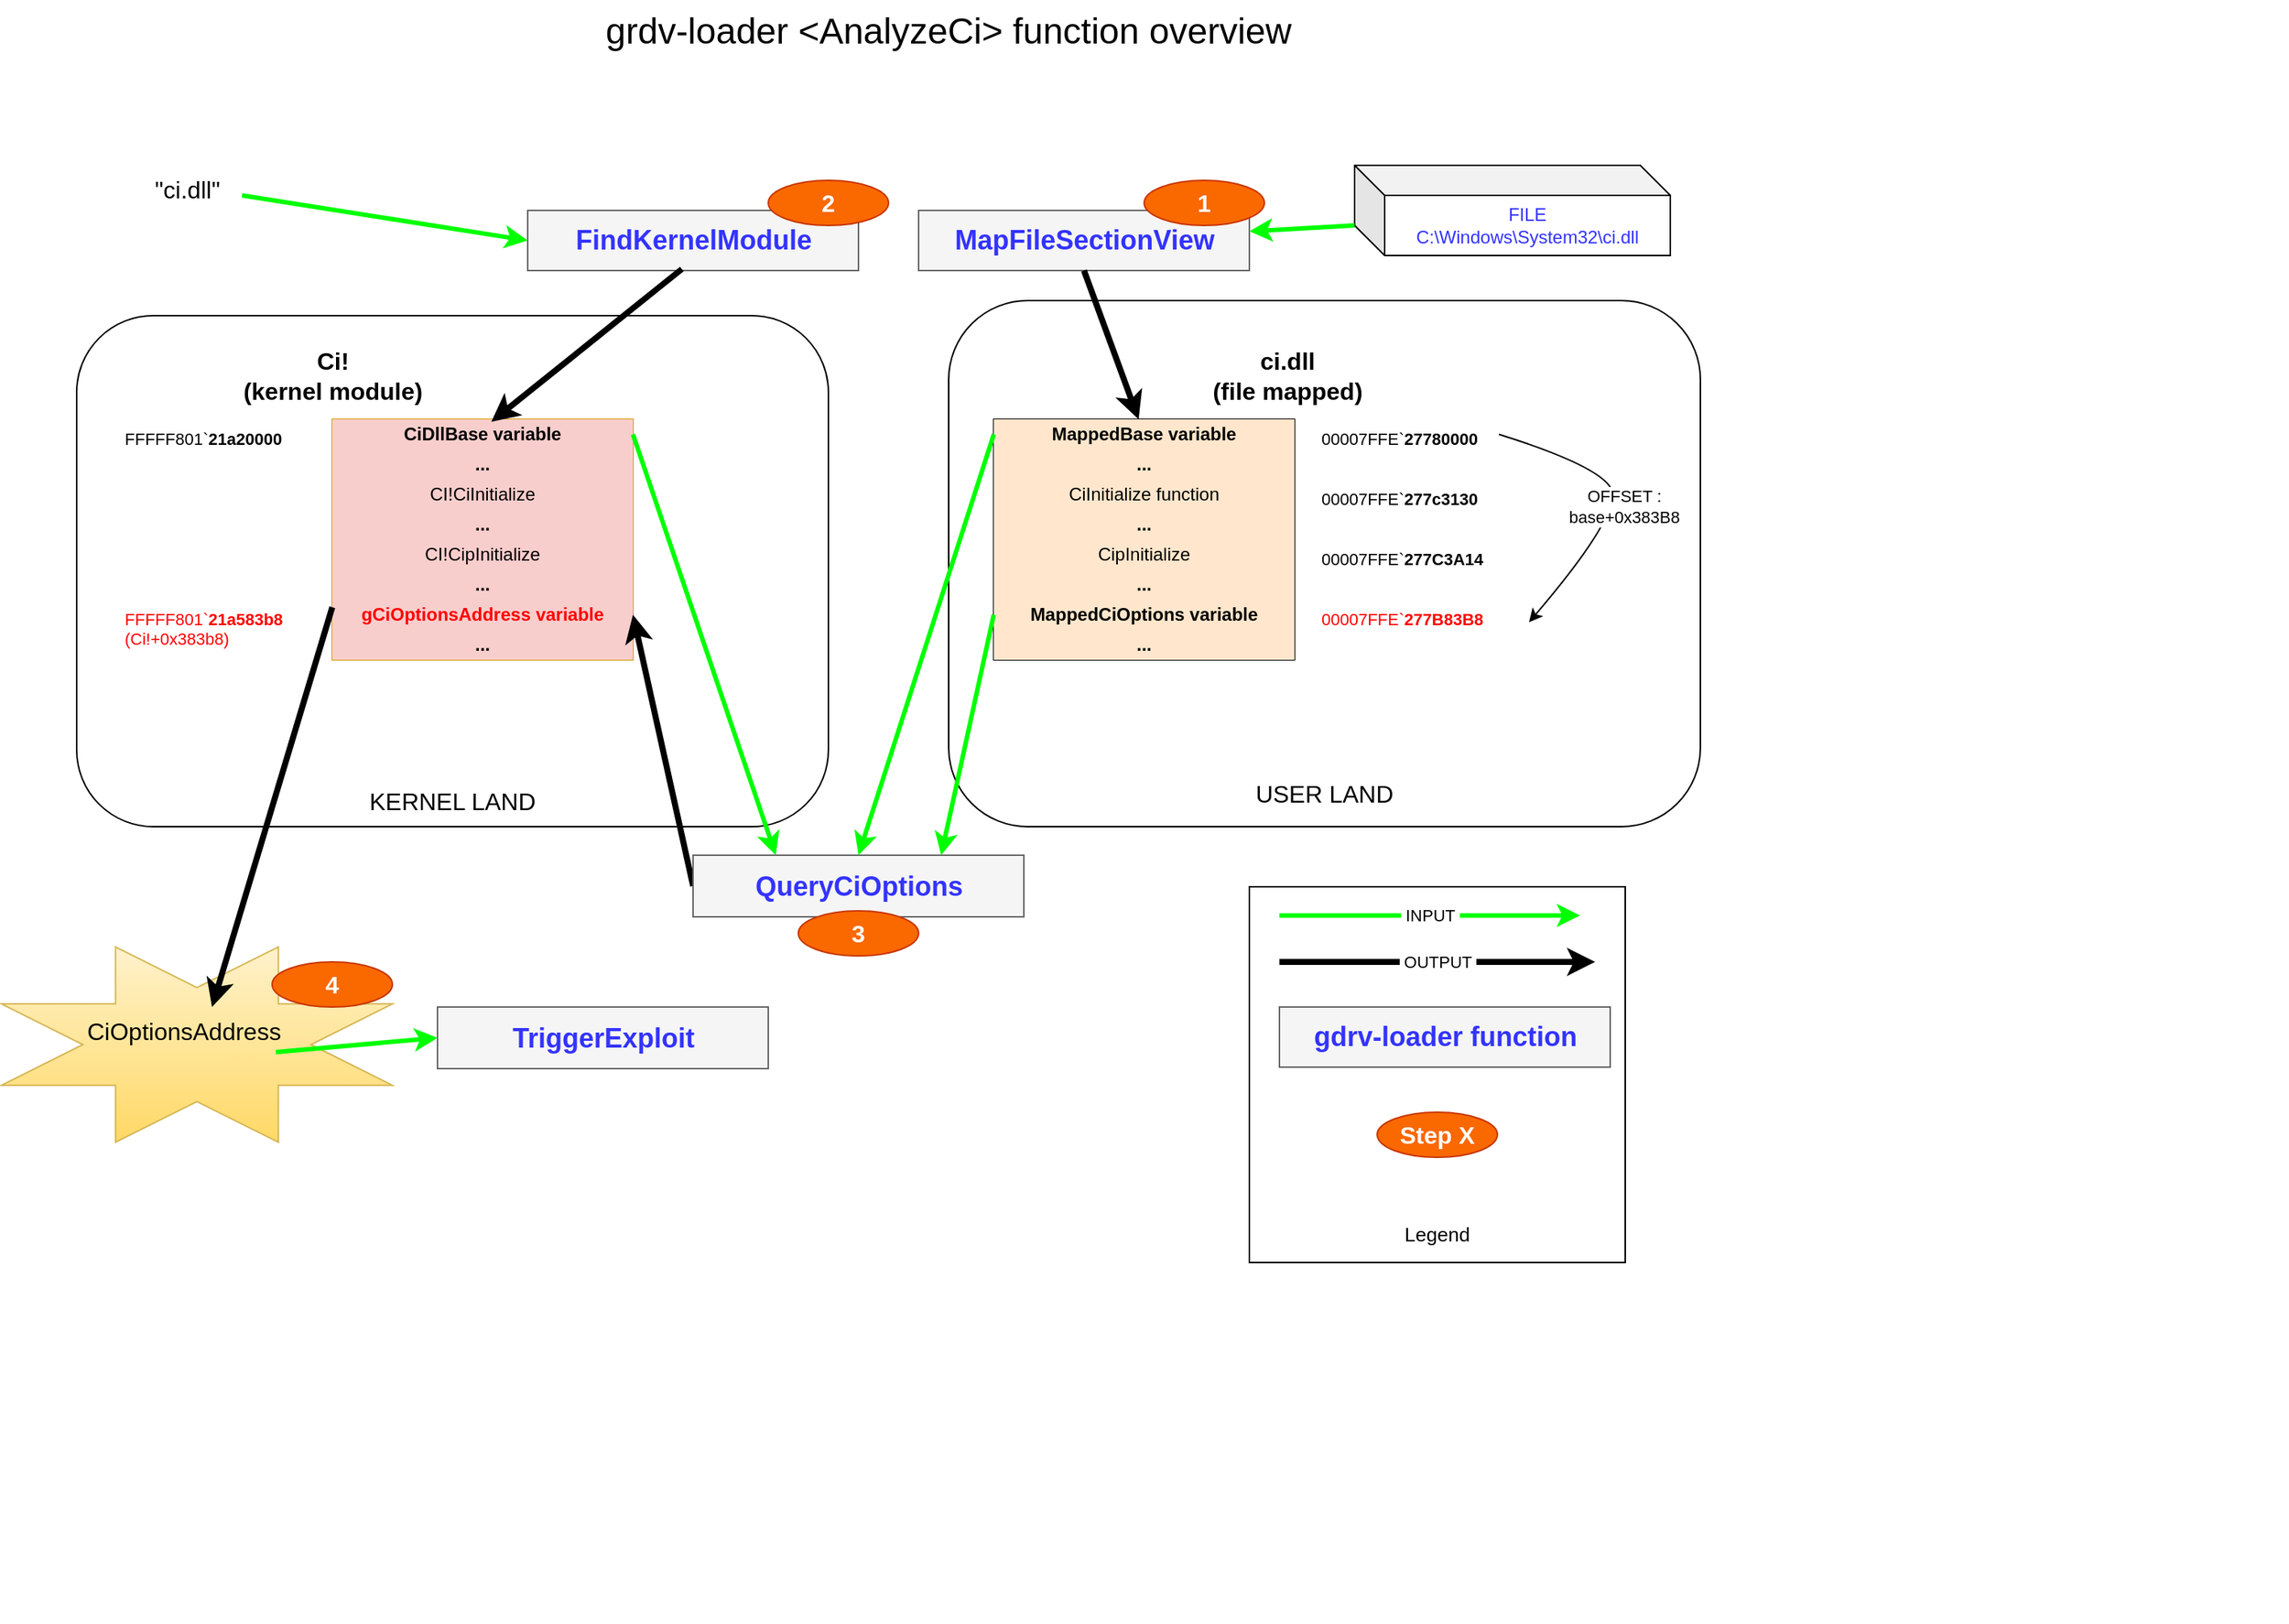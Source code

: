 <mxfile version="14.7.2" type="device"><diagram name="Page-1" id="efa7a0a1-bf9b-a30e-e6df-94a7791c09e9"><mxGraphModel dx="1422" dy="735" grid="1" gridSize="10" guides="1" tooltips="1" connect="1" arrows="1" fold="1" page="1" pageScale="1" pageWidth="826" pageHeight="1169" background="#ffffff" math="0" shadow="0"><root><mxCell id="0"/><mxCell id="1" parent="0"/><mxCell id="y2T2Bf-Y4pnu6q6EQVPk-143" value="" style="verticalLabelPosition=bottom;verticalAlign=top;html=1;shape=mxgraph.basic.8_point_star;fontSize=16;align=center;fillColor=#fff2cc;strokeColor=#d6b656;gradientColor=#ffd966;" parent="1" vertex="1"><mxGeometry x="30" y="720" width="260" height="130" as="geometry"/></mxCell><mxCell id="y2T2Bf-Y4pnu6q6EQVPk-141" value="&lt;div&gt;&lt;br&gt;&lt;/div&gt;&lt;div&gt;&lt;br&gt;&lt;/div&gt;&lt;div&gt;&lt;br&gt;&lt;/div&gt;&lt;div&gt;&lt;br&gt;&lt;/div&gt;&lt;div&gt;&lt;br&gt;&lt;/div&gt;&lt;div&gt;&lt;br&gt;&lt;/div&gt;&lt;div&gt;&lt;br&gt;&lt;/div&gt;&lt;div&gt;&lt;br&gt;&lt;/div&gt;&lt;div&gt;&lt;br&gt;&lt;/div&gt;&lt;div&gt;&lt;br&gt;&lt;/div&gt;&lt;div&gt;&lt;br&gt;&lt;/div&gt;&lt;div&gt;&lt;font style=&quot;font-size: 13px&quot;&gt;Legend&lt;/font&gt;&lt;/div&gt;" style="whiteSpace=wrap;html=1;aspect=fixed;fontSize=16;fontColor=#000000;align=center;" parent="1" vertex="1"><mxGeometry x="860" y="680" width="250" height="250" as="geometry"/></mxCell><mxCell id="y2T2Bf-Y4pnu6q6EQVPk-121" value="&lt;div&gt;&lt;br&gt;&lt;/div&gt;&lt;div&gt;&lt;br&gt;&lt;/div&gt;&lt;div&gt;&lt;br&gt;&lt;/div&gt;&lt;div&gt;&lt;br&gt;&lt;/div&gt;&lt;div&gt;&lt;br&gt;&lt;/div&gt;&lt;div&gt;&lt;br&gt;&lt;/div&gt;&lt;div&gt;&lt;br&gt;&lt;/div&gt;&lt;div&gt;&lt;br&gt;&lt;/div&gt;&lt;div&gt;&lt;br&gt;&lt;/div&gt;&lt;div&gt;&lt;br&gt;&lt;/div&gt;&lt;div&gt;&lt;br&gt;&lt;/div&gt;&lt;div&gt;&lt;br&gt;&lt;/div&gt;&lt;div&gt;&lt;br&gt;&lt;/div&gt;&lt;div&gt;&lt;br&gt;&lt;/div&gt;&lt;div&gt;&lt;br&gt;&lt;/div&gt;&lt;div&gt;&lt;br&gt;&lt;/div&gt;&lt;div&gt;USER LAND&lt;/div&gt;" style="rounded=1;whiteSpace=wrap;html=1;fontSize=16;fontColor=#000000;" parent="1" vertex="1"><mxGeometry x="660" y="290" width="500" height="350" as="geometry"/></mxCell><mxCell id="y2T2Bf-Y4pnu6q6EQVPk-120" value="&lt;div&gt;&lt;br&gt;&lt;/div&gt;&lt;div&gt;&lt;br&gt;&lt;/div&gt;&lt;div&gt;&lt;br&gt;&lt;/div&gt;&lt;div&gt;&lt;br&gt;&lt;/div&gt;&lt;div&gt;&lt;br&gt;&lt;/div&gt;&lt;div&gt;&lt;br&gt;&lt;/div&gt;&lt;div&gt;&lt;br&gt;&lt;/div&gt;&lt;div&gt;&lt;br&gt;&lt;/div&gt;&lt;div&gt;&lt;br&gt;&lt;/div&gt;&lt;div&gt;&lt;br&gt;&lt;/div&gt;&lt;div&gt;&lt;br&gt;&lt;/div&gt;&lt;div&gt;&lt;br&gt;&lt;/div&gt;&lt;div&gt;&lt;br&gt;&lt;/div&gt;&lt;div&gt;&lt;br&gt;&lt;/div&gt;&lt;div&gt;&lt;br&gt;&lt;/div&gt;&lt;div&gt;&lt;br&gt;&lt;/div&gt;&lt;div&gt;KERNEL LAND&lt;/div&gt;" style="rounded=1;whiteSpace=wrap;html=1;fontSize=16;fontColor=#000000;" parent="1" vertex="1"><mxGeometry x="80" y="300" width="500" height="340" as="geometry"/></mxCell><mxCell id="Vg2gNI6nrR_MW8v846cs-134" value="" style="shape=table;html=1;whiteSpace=wrap;startSize=0;container=1;collapsible=0;childLayout=tableLayout;fontStyle=1;fillColor=#ffe6cc;strokeColor=#d79b00;" parent="1" vertex="1"><mxGeometry x="250" y="369" width="200" height="160" as="geometry"/></mxCell><mxCell id="Vg2gNI6nrR_MW8v846cs-135" value="" style="shape=partialRectangle;html=1;whiteSpace=wrap;collapsible=0;dropTarget=0;pointerEvents=0;fillColor=none;top=0;left=0;bottom=0;right=0;points=[[0,0.5],[1,0.5]];portConstraint=eastwest;fontStyle=1" parent="Vg2gNI6nrR_MW8v846cs-134" vertex="1"><mxGeometry width="200" height="20" as="geometry"/></mxCell><mxCell id="Vg2gNI6nrR_MW8v846cs-136" value="CiDllBase variable" style="shape=partialRectangle;html=1;whiteSpace=wrap;connectable=0;fillColor=#f8cecc;top=0;left=0;bottom=0;right=0;overflow=hidden;strokeColor=#b85450;fontStyle=1" parent="Vg2gNI6nrR_MW8v846cs-135" vertex="1"><mxGeometry width="200" height="20" as="geometry"/></mxCell><mxCell id="y2T2Bf-Y4pnu6q6EQVPk-50" style="shape=partialRectangle;html=1;whiteSpace=wrap;collapsible=0;dropTarget=0;pointerEvents=0;fillColor=none;top=0;left=0;bottom=0;right=0;points=[[0,0.5],[1,0.5]];portConstraint=eastwest;fontStyle=1" parent="Vg2gNI6nrR_MW8v846cs-134" vertex="1"><mxGeometry y="20" width="200" height="20" as="geometry"/></mxCell><mxCell id="y2T2Bf-Y4pnu6q6EQVPk-51" value="..." style="shape=partialRectangle;html=1;whiteSpace=wrap;connectable=0;fillColor=#f8cecc;top=0;left=0;bottom=0;right=0;overflow=hidden;strokeColor=#b85450;fontStyle=1" parent="y2T2Bf-Y4pnu6q6EQVPk-50" vertex="1"><mxGeometry width="200" height="20" as="geometry"/></mxCell><mxCell id="y2T2Bf-Y4pnu6q6EQVPk-48" style="shape=partialRectangle;html=1;whiteSpace=wrap;collapsible=0;dropTarget=0;pointerEvents=0;fillColor=none;top=0;left=0;bottom=0;right=0;points=[[0,0.5],[1,0.5]];portConstraint=eastwest;fontStyle=1" parent="Vg2gNI6nrR_MW8v846cs-134" vertex="1"><mxGeometry y="40" width="200" height="20" as="geometry"/></mxCell><mxCell id="y2T2Bf-Y4pnu6q6EQVPk-49" value="CI!CiInitialize" style="shape=partialRectangle;html=1;whiteSpace=wrap;connectable=0;fillColor=#f8cecc;top=0;left=0;bottom=0;right=0;overflow=hidden;strokeColor=#b85450;fontStyle=0" parent="y2T2Bf-Y4pnu6q6EQVPk-48" vertex="1"><mxGeometry width="200" height="20" as="geometry"/></mxCell><mxCell id="y2T2Bf-Y4pnu6q6EQVPk-46" style="shape=partialRectangle;html=1;whiteSpace=wrap;collapsible=0;dropTarget=0;pointerEvents=0;fillColor=none;top=0;left=0;bottom=0;right=0;points=[[0,0.5],[1,0.5]];portConstraint=eastwest;fontStyle=1" parent="Vg2gNI6nrR_MW8v846cs-134" vertex="1"><mxGeometry y="60" width="200" height="20" as="geometry"/></mxCell><mxCell id="y2T2Bf-Y4pnu6q6EQVPk-47" value="..." style="shape=partialRectangle;html=1;whiteSpace=wrap;connectable=0;fillColor=#f8cecc;top=0;left=0;bottom=0;right=0;overflow=hidden;strokeColor=#b85450;fontStyle=1" parent="y2T2Bf-Y4pnu6q6EQVPk-46" vertex="1"><mxGeometry width="200" height="20" as="geometry"/></mxCell><mxCell id="y2T2Bf-Y4pnu6q6EQVPk-44" style="shape=partialRectangle;html=1;whiteSpace=wrap;collapsible=0;dropTarget=0;pointerEvents=0;fillColor=none;top=0;left=0;bottom=0;right=0;points=[[0,0.5],[1,0.5]];portConstraint=eastwest;fontStyle=1" parent="Vg2gNI6nrR_MW8v846cs-134" vertex="1"><mxGeometry y="80" width="200" height="20" as="geometry"/></mxCell><mxCell id="y2T2Bf-Y4pnu6q6EQVPk-45" value="&lt;div&gt;CI!CipInitialize&lt;/div&gt;" style="shape=partialRectangle;html=1;whiteSpace=wrap;connectable=0;fillColor=#f8cecc;top=0;left=0;bottom=0;right=0;overflow=hidden;strokeColor=#b85450;fontStyle=0" parent="y2T2Bf-Y4pnu6q6EQVPk-44" vertex="1"><mxGeometry width="200" height="20" as="geometry"/></mxCell><mxCell id="y2T2Bf-Y4pnu6q6EQVPk-42" style="shape=partialRectangle;html=1;whiteSpace=wrap;collapsible=0;dropTarget=0;pointerEvents=0;fillColor=none;top=0;left=0;bottom=0;right=0;points=[[0,0.5],[1,0.5]];portConstraint=eastwest;fontStyle=1" parent="Vg2gNI6nrR_MW8v846cs-134" vertex="1"><mxGeometry y="100" width="200" height="20" as="geometry"/></mxCell><mxCell id="y2T2Bf-Y4pnu6q6EQVPk-43" value="..." style="shape=partialRectangle;html=1;whiteSpace=wrap;connectable=0;fillColor=#f8cecc;top=0;left=0;bottom=0;right=0;overflow=hidden;strokeColor=#b85450;fontStyle=1" parent="y2T2Bf-Y4pnu6q6EQVPk-42" vertex="1"><mxGeometry width="200" height="20" as="geometry"/></mxCell><mxCell id="y2T2Bf-Y4pnu6q6EQVPk-40" style="shape=partialRectangle;html=1;whiteSpace=wrap;collapsible=0;dropTarget=0;pointerEvents=0;fillColor=none;top=0;left=0;bottom=0;right=0;points=[[0,0.5],[1,0.5]];portConstraint=eastwest;fontStyle=1" parent="Vg2gNI6nrR_MW8v846cs-134" vertex="1"><mxGeometry y="120" width="200" height="20" as="geometry"/></mxCell><mxCell id="y2T2Bf-Y4pnu6q6EQVPk-41" value="gCiOptionsAddress variable" style="shape=partialRectangle;html=1;whiteSpace=wrap;connectable=0;fillColor=#f8cecc;top=0;left=0;bottom=0;right=0;overflow=hidden;strokeColor=#b85450;fontStyle=1;fontColor=#FF0000;" parent="y2T2Bf-Y4pnu6q6EQVPk-40" vertex="1"><mxGeometry width="200" height="20" as="geometry"/></mxCell><mxCell id="y2T2Bf-Y4pnu6q6EQVPk-38" style="shape=partialRectangle;html=1;whiteSpace=wrap;collapsible=0;dropTarget=0;pointerEvents=0;fillColor=none;top=0;left=0;bottom=0;right=0;points=[[0,0.5],[1,0.5]];portConstraint=eastwest;fontStyle=1" parent="Vg2gNI6nrR_MW8v846cs-134" vertex="1"><mxGeometry y="140" width="200" height="20" as="geometry"/></mxCell><mxCell id="y2T2Bf-Y4pnu6q6EQVPk-39" value="..." style="shape=partialRectangle;html=1;whiteSpace=wrap;connectable=0;fillColor=#f8cecc;top=0;left=0;bottom=0;right=0;overflow=hidden;strokeColor=#b85450;fontStyle=1" parent="y2T2Bf-Y4pnu6q6EQVPk-38" vertex="1"><mxGeometry width="200" height="20" as="geometry"/></mxCell><mxCell id="Vg2gNI6nrR_MW8v846cs-155" value="&lt;div style=&quot;font-size: 16px;&quot;&gt;Ci!&lt;/div&gt;&lt;div style=&quot;font-size: 16px;&quot;&gt;(kernel module)&lt;/div&gt;" style="text;strokeColor=none;fillColor=none;html=1;fontSize=16;fontStyle=1;verticalAlign=middle;align=center;" parent="1" vertex="1"><mxGeometry x="165" y="320" width="170" height="40" as="geometry"/></mxCell><mxCell id="Vg2gNI6nrR_MW8v846cs-249" style="shape=partialRectangle;html=1;whiteSpace=wrap;collapsible=0;dropTarget=0;pointerEvents=0;fillColor=none;top=0;left=0;bottom=0;right=0;points=[[0,0.5],[1,0.5]];portConstraint=eastwest;fontStyle=1" parent="1" vertex="1"><mxGeometry x="1350" y="1089" width="200" height="80" as="geometry"/></mxCell><mxCell id="y2T2Bf-Y4pnu6q6EQVPk-5" value="&lt;div style=&quot;font-size: 16px;&quot;&gt;ci.dll &lt;br style=&quot;font-size: 16px;&quot;&gt;&lt;/div&gt;&lt;div style=&quot;font-size: 16px;&quot;&gt;(file mapped)&lt;/div&gt;" style="text;strokeColor=none;fillColor=none;html=1;fontSize=16;fontStyle=1;verticalAlign=middle;align=center;" parent="1" vertex="1"><mxGeometry x="800" y="320" width="170" height="40" as="geometry"/></mxCell><mxCell id="y2T2Bf-Y4pnu6q6EQVPk-17" value="" style="endArrow=classic;html=1;entryX=1;entryY=0.5;entryDx=0;entryDy=0;exitX=0;exitY=0.5;exitDx=0;exitDy=0;strokeWidth=4;" parent="1" source="y2T2Bf-Y4pnu6q6EQVPk-19" target="y2T2Bf-Y4pnu6q6EQVPk-40" edge="1"><mxGeometry relative="1" as="geometry"><mxPoint x="310" y="364" as="sourcePoint"/><mxPoint x="705" y="379" as="targetPoint"/></mxGeometry></mxCell><mxCell id="y2T2Bf-Y4pnu6q6EQVPk-19" value="&lt;div style=&quot;font-size: 18px&quot;&gt;QueryCiOptions&lt;/div&gt;" style="text;strokeColor=#666666;fillColor=#f5f5f5;html=1;fontSize=18;fontStyle=1;verticalAlign=middle;align=center;fontColor=#3333FF;" parent="1" vertex="1"><mxGeometry x="490" y="659" width="220" height="41" as="geometry"/></mxCell><mxCell id="y2T2Bf-Y4pnu6q6EQVPk-52" value="" style="shape=table;html=1;whiteSpace=wrap;startSize=0;container=1;collapsible=0;childLayout=tableLayout;fontStyle=1" parent="1" vertex="1"><mxGeometry x="690" y="369" width="200" height="160" as="geometry"/></mxCell><mxCell id="y2T2Bf-Y4pnu6q6EQVPk-53" value="" style="shape=partialRectangle;html=1;whiteSpace=wrap;collapsible=0;dropTarget=0;pointerEvents=0;fillColor=none;top=0;left=0;bottom=0;right=0;points=[[0,0.5],[1,0.5]];portConstraint=eastwest;fontStyle=1" parent="y2T2Bf-Y4pnu6q6EQVPk-52" vertex="1"><mxGeometry width="200" height="20" as="geometry"/></mxCell><mxCell id="y2T2Bf-Y4pnu6q6EQVPk-54" value="MappedBase variable" style="shape=partialRectangle;html=1;whiteSpace=wrap;connectable=0;fillColor=#ffe6cc;top=0;left=0;bottom=0;right=0;overflow=hidden;strokeColor=#d79b00;fontStyle=1" parent="y2T2Bf-Y4pnu6q6EQVPk-53" vertex="1"><mxGeometry width="200" height="20" as="geometry"/></mxCell><mxCell id="y2T2Bf-Y4pnu6q6EQVPk-55" style="shape=partialRectangle;html=1;whiteSpace=wrap;collapsible=0;dropTarget=0;pointerEvents=0;fillColor=none;top=0;left=0;bottom=0;right=0;points=[[0,0.5],[1,0.5]];portConstraint=eastwest;fontStyle=1" parent="y2T2Bf-Y4pnu6q6EQVPk-52" vertex="1"><mxGeometry y="20" width="200" height="20" as="geometry"/></mxCell><mxCell id="y2T2Bf-Y4pnu6q6EQVPk-56" value="..." style="shape=partialRectangle;html=1;whiteSpace=wrap;connectable=0;fillColor=#ffe6cc;top=0;left=0;bottom=0;right=0;overflow=hidden;strokeColor=#d79b00;fontStyle=1" parent="y2T2Bf-Y4pnu6q6EQVPk-55" vertex="1"><mxGeometry width="200" height="20" as="geometry"/></mxCell><mxCell id="y2T2Bf-Y4pnu6q6EQVPk-57" style="shape=partialRectangle;html=1;whiteSpace=wrap;collapsible=0;dropTarget=0;pointerEvents=0;fillColor=none;top=0;left=0;bottom=0;right=0;points=[[0,0.5],[1,0.5]];portConstraint=eastwest;fontStyle=1" parent="y2T2Bf-Y4pnu6q6EQVPk-52" vertex="1"><mxGeometry y="40" width="200" height="20" as="geometry"/></mxCell><mxCell id="y2T2Bf-Y4pnu6q6EQVPk-58" value="CiInitialize function" style="shape=partialRectangle;html=1;whiteSpace=wrap;connectable=0;fillColor=#ffe6cc;top=0;left=0;bottom=0;right=0;overflow=hidden;strokeColor=#d79b00;fontStyle=0" parent="y2T2Bf-Y4pnu6q6EQVPk-57" vertex="1"><mxGeometry width="200" height="20" as="geometry"/></mxCell><mxCell id="y2T2Bf-Y4pnu6q6EQVPk-59" style="shape=partialRectangle;html=1;whiteSpace=wrap;collapsible=0;dropTarget=0;pointerEvents=0;fillColor=none;top=0;left=0;bottom=0;right=0;points=[[0,0.5],[1,0.5]];portConstraint=eastwest;fontStyle=1" parent="y2T2Bf-Y4pnu6q6EQVPk-52" vertex="1"><mxGeometry y="60" width="200" height="20" as="geometry"/></mxCell><mxCell id="y2T2Bf-Y4pnu6q6EQVPk-60" value="&lt;div&gt;...&lt;br&gt;&lt;/div&gt;" style="shape=partialRectangle;html=1;whiteSpace=wrap;connectable=0;fillColor=#ffe6cc;top=0;left=0;bottom=0;right=0;overflow=hidden;strokeColor=#d79b00;fontStyle=1" parent="y2T2Bf-Y4pnu6q6EQVPk-59" vertex="1"><mxGeometry width="200" height="20" as="geometry"/></mxCell><mxCell id="y2T2Bf-Y4pnu6q6EQVPk-61" style="shape=partialRectangle;html=1;whiteSpace=wrap;collapsible=0;dropTarget=0;pointerEvents=0;fillColor=none;top=0;left=0;bottom=0;right=0;points=[[0,0.5],[1,0.5]];portConstraint=eastwest;fontStyle=1" parent="y2T2Bf-Y4pnu6q6EQVPk-52" vertex="1"><mxGeometry y="80" width="200" height="20" as="geometry"/></mxCell><mxCell id="y2T2Bf-Y4pnu6q6EQVPk-62" value="CipInitialize" style="shape=partialRectangle;html=1;whiteSpace=wrap;connectable=0;fillColor=#ffe6cc;top=0;left=0;bottom=0;right=0;overflow=hidden;strokeColor=#d79b00;fontStyle=0" parent="y2T2Bf-Y4pnu6q6EQVPk-61" vertex="1"><mxGeometry width="200" height="20" as="geometry"/></mxCell><mxCell id="y2T2Bf-Y4pnu6q6EQVPk-63" style="shape=partialRectangle;html=1;whiteSpace=wrap;collapsible=0;dropTarget=0;pointerEvents=0;fillColor=none;top=0;left=0;bottom=0;right=0;points=[[0,0.5],[1,0.5]];portConstraint=eastwest;fontStyle=1" parent="y2T2Bf-Y4pnu6q6EQVPk-52" vertex="1"><mxGeometry y="100" width="200" height="20" as="geometry"/></mxCell><mxCell id="y2T2Bf-Y4pnu6q6EQVPk-64" value="..." style="shape=partialRectangle;html=1;whiteSpace=wrap;connectable=0;fillColor=#ffe6cc;top=0;left=0;bottom=0;right=0;overflow=hidden;strokeColor=#d79b00;fontStyle=1" parent="y2T2Bf-Y4pnu6q6EQVPk-63" vertex="1"><mxGeometry width="200" height="20" as="geometry"/></mxCell><mxCell id="y2T2Bf-Y4pnu6q6EQVPk-65" style="shape=partialRectangle;html=1;whiteSpace=wrap;collapsible=0;dropTarget=0;pointerEvents=0;fillColor=none;top=0;left=0;bottom=0;right=0;points=[[0,0.5],[1,0.5]];portConstraint=eastwest;fontStyle=1" parent="y2T2Bf-Y4pnu6q6EQVPk-52" vertex="1"><mxGeometry y="120" width="200" height="20" as="geometry"/></mxCell><mxCell id="y2T2Bf-Y4pnu6q6EQVPk-66" value="MappedCiOptions variable" style="shape=partialRectangle;html=1;whiteSpace=wrap;connectable=0;fillColor=#ffe6cc;top=0;left=0;bottom=0;right=0;overflow=hidden;strokeColor=#d79b00;fontStyle=1;" parent="y2T2Bf-Y4pnu6q6EQVPk-65" vertex="1"><mxGeometry width="200" height="20" as="geometry"/></mxCell><mxCell id="y2T2Bf-Y4pnu6q6EQVPk-67" style="shape=partialRectangle;html=1;whiteSpace=wrap;collapsible=0;dropTarget=0;pointerEvents=0;fillColor=none;top=0;left=0;bottom=0;right=0;points=[[0,0.5],[1,0.5]];portConstraint=eastwest;fontStyle=1" parent="y2T2Bf-Y4pnu6q6EQVPk-52" vertex="1"><mxGeometry y="140" width="200" height="20" as="geometry"/></mxCell><mxCell id="y2T2Bf-Y4pnu6q6EQVPk-68" value="..." style="shape=partialRectangle;html=1;whiteSpace=wrap;connectable=0;fillColor=#ffe6cc;top=0;left=0;bottom=0;right=0;overflow=hidden;strokeColor=#d79b00;fontStyle=1" parent="y2T2Bf-Y4pnu6q6EQVPk-67" vertex="1"><mxGeometry width="200" height="20" as="geometry"/></mxCell><mxCell id="y2T2Bf-Y4pnu6q6EQVPk-96" value="00007FFE`&lt;b&gt;27780000&lt;/b&gt;" style="text;whiteSpace=wrap;html=1;fontSize=11;" parent="1" vertex="1"><mxGeometry x="906" y="369" width="120" height="20" as="geometry"/></mxCell><mxCell id="y2T2Bf-Y4pnu6q6EQVPk-97" value="00007FFE`&lt;b&gt;277c3130&lt;/b&gt;" style="text;whiteSpace=wrap;html=1;fontSize=11;" parent="1" vertex="1"><mxGeometry x="906" y="409" width="140" height="20" as="geometry"/></mxCell><mxCell id="y2T2Bf-Y4pnu6q6EQVPk-98" value="00007FFE`&lt;b&gt;277C3A14&lt;/b&gt;" style="text;whiteSpace=wrap;html=1;fontSize=11;" parent="1" vertex="1"><mxGeometry x="906" y="449" width="140" height="20" as="geometry"/></mxCell><mxCell id="y2T2Bf-Y4pnu6q6EQVPk-99" value="00007FFE`&lt;b&gt;277B83B8&lt;/b&gt;" style="text;whiteSpace=wrap;html=1;fontSize=11;fontColor=#FF0000;" parent="1" vertex="1"><mxGeometry x="906" y="489" width="140" height="20" as="geometry"/></mxCell><mxCell id="y2T2Bf-Y4pnu6q6EQVPk-101" value="&lt;div&gt;OFFSET :&lt;/div&gt;&lt;div&gt;base+0x383B8&lt;/div&gt;" style="curved=1;endArrow=classic;html=1;fontSize=11;entryX=1;entryY=0.75;entryDx=0;entryDy=0;exitX=1;exitY=0.5;exitDx=0;exitDy=0;" parent="1" source="y2T2Bf-Y4pnu6q6EQVPk-96" target="y2T2Bf-Y4pnu6q6EQVPk-99" edge="1"><mxGeometry width="50" height="50" relative="1" as="geometry"><mxPoint x="400" y="589" as="sourcePoint"/><mxPoint x="900" y="569" as="targetPoint"/><Array as="points"><mxPoint x="1090" y="399"/><mxPoint x="1110" y="429"/></Array></mxGeometry></mxCell><mxCell id="y2T2Bf-Y4pnu6q6EQVPk-102" value="FFFFF801`&lt;b&gt;21a20000&lt;/b&gt;" style="text;whiteSpace=wrap;html=1;fontSize=11;" parent="1" vertex="1"><mxGeometry x="110" y="369" width="120" height="20" as="geometry"/></mxCell><mxCell id="y2T2Bf-Y4pnu6q6EQVPk-105" value="FFFFF801`&lt;b&gt;21a583b8 &lt;/b&gt;(Ci!+0x383b8)" style="text;whiteSpace=wrap;html=1;fontSize=11;fontColor=#FF0000;" parent="1" vertex="1"><mxGeometry x="110" y="489" width="140" height="20" as="geometry"/></mxCell><mxCell id="y2T2Bf-Y4pnu6q6EQVPk-107" value="" style="endArrow=classic;html=1;exitX=0;exitY=0.5;exitDx=0;exitDy=0;horizontal=1;strokeWidth=3;entryX=0.75;entryY=0;entryDx=0;entryDy=0;strokeColor=#00FF00;" parent="1" source="y2T2Bf-Y4pnu6q6EQVPk-65" target="y2T2Bf-Y4pnu6q6EQVPk-19" edge="1"><mxGeometry relative="1" as="geometry"><mxPoint x="700" y="389" as="sourcePoint"/><mxPoint x="655.932" y="649" as="targetPoint"/></mxGeometry></mxCell><mxCell id="y2T2Bf-Y4pnu6q6EQVPk-108" value="" style="endArrow=classic;html=1;exitX=1;exitY=0.5;exitDx=0;exitDy=0;horizontal=1;strokeWidth=3;entryX=0.25;entryY=0;entryDx=0;entryDy=0;strokeColor=#00FF00;" parent="1" source="Vg2gNI6nrR_MW8v846cs-135" target="y2T2Bf-Y4pnu6q6EQVPk-19" edge="1"><mxGeometry relative="1" as="geometry"><mxPoint x="700" y="389" as="sourcePoint"/><mxPoint x="595" y="649" as="targetPoint"/></mxGeometry></mxCell><mxCell id="y2T2Bf-Y4pnu6q6EQVPk-110" value="" style="endArrow=classic;html=1;exitX=0;exitY=0.5;exitDx=0;exitDy=0;horizontal=1;strokeWidth=3;entryX=0.5;entryY=0;entryDx=0;entryDy=0;strokeColor=#00FF00;" parent="1" source="y2T2Bf-Y4pnu6q6EQVPk-53" target="y2T2Bf-Y4pnu6q6EQVPk-19" edge="1"><mxGeometry relative="1" as="geometry"><mxPoint x="690" y="379" as="sourcePoint"/><mxPoint x="600" y="659" as="targetPoint"/></mxGeometry></mxCell><mxCell id="y2T2Bf-Y4pnu6q6EQVPk-113" value="&lt;div style=&quot;font-size: 18px&quot;&gt;MapFileSectionView&lt;/div&gt;" style="text;strokeColor=#666666;fillColor=#f5f5f5;html=1;fontSize=18;fontStyle=1;verticalAlign=middle;align=center;fontColor=#3333FF;" parent="1" vertex="1"><mxGeometry x="640" y="230" width="220" height="40" as="geometry"/></mxCell><mxCell id="y2T2Bf-Y4pnu6q6EQVPk-114" value="&lt;div style=&quot;font-size: 12px;&quot;&gt;FILE&lt;/div&gt;&lt;div style=&quot;font-size: 12px;&quot;&gt;C:\Windows\System32\ci.dll&lt;/div&gt;" style="shape=cube;whiteSpace=wrap;html=1;boundedLbl=1;backgroundOutline=1;darkOpacity=0.05;darkOpacity2=0.1;fontSize=12;fontColor=#3333FF;" parent="1" vertex="1"><mxGeometry x="930" y="200" width="210" height="60" as="geometry"/></mxCell><mxCell id="y2T2Bf-Y4pnu6q6EQVPk-115" value="" style="endArrow=classic;html=1;exitX=0;exitY=0;exitDx=0;exitDy=40;horizontal=1;strokeWidth=3;strokeColor=#00FF00;exitPerimeter=0;" parent="1" source="y2T2Bf-Y4pnu6q6EQVPk-114" target="y2T2Bf-Y4pnu6q6EQVPk-113" edge="1"><mxGeometry relative="1" as="geometry"><mxPoint x="700" y="389" as="sourcePoint"/><mxPoint x="610" y="669" as="targetPoint"/></mxGeometry></mxCell><mxCell id="y2T2Bf-Y4pnu6q6EQVPk-116" value="" style="endArrow=classic;html=1;exitX=0.5;exitY=1;exitDx=0;exitDy=0;strokeWidth=4;" parent="1" source="y2T2Bf-Y4pnu6q6EQVPk-113" target="y2T2Bf-Y4pnu6q6EQVPk-53" edge="1"><mxGeometry relative="1" as="geometry"><mxPoint x="500" y="704" as="sourcePoint"/><mxPoint x="460" y="509" as="targetPoint"/></mxGeometry></mxCell><mxCell id="y2T2Bf-Y4pnu6q6EQVPk-117" value="&lt;div style=&quot;font-size: 18px&quot;&gt;FindKernelModule&lt;/div&gt;" style="text;strokeColor=#666666;fillColor=#f5f5f5;html=1;fontSize=18;fontStyle=1;verticalAlign=middle;align=center;fontColor=#3333FF;" parent="1" vertex="1"><mxGeometry x="380" y="230" width="220" height="40" as="geometry"/></mxCell><mxCell id="y2T2Bf-Y4pnu6q6EQVPk-118" value="&lt;div style=&quot;font-size: 24px&quot; align=&quot;center&quot;&gt;&lt;font style=&quot;font-size: 24px&quot;&gt;grdv-loader &amp;lt;AnalyzeCi&amp;gt; function overview&lt;/font&gt;&lt;/div&gt;" style="text;whiteSpace=wrap;html=1;fontSize=18;align=center;" parent="1" vertex="1"><mxGeometry x="370" y="90" width="580" height="40" as="geometry"/></mxCell><mxCell id="y2T2Bf-Y4pnu6q6EQVPk-122" value="&amp;nbsp;INPUT&amp;nbsp; " style="endArrow=classic;html=1;horizontal=1;strokeWidth=3;strokeColor=#00FF00;" parent="1" edge="1"><mxGeometry relative="1" as="geometry"><mxPoint x="880" y="699.08" as="sourcePoint"/><mxPoint x="1080" y="699.08" as="targetPoint"/></mxGeometry></mxCell><mxCell id="y2T2Bf-Y4pnu6q6EQVPk-123" value="&amp;nbsp;OUTPUT&amp;nbsp; " style="endArrow=classic;html=1;strokeWidth=4;" parent="1" edge="1"><mxGeometry relative="1" as="geometry"><mxPoint x="880" y="730" as="sourcePoint"/><mxPoint x="1090" y="730" as="targetPoint"/></mxGeometry></mxCell><mxCell id="y2T2Bf-Y4pnu6q6EQVPk-124" value="&lt;div style=&quot;font-size: 18px&quot;&gt;gdrv-loader function&lt;br style=&quot;font-size: 18px&quot;&gt;&lt;/div&gt;" style="text;strokeColor=#666666;fillColor=#f5f5f5;html=1;fontSize=18;fontStyle=1;verticalAlign=middle;align=center;fontColor=#3333FF;" parent="1" vertex="1"><mxGeometry x="880" y="760" width="220" height="40" as="geometry"/></mxCell><mxCell id="y2T2Bf-Y4pnu6q6EQVPk-125" value="&lt;div&gt;&quot;ci.dll&quot;&lt;/div&gt;&lt;div&gt;&lt;br&gt;&lt;/div&gt;" style="text;whiteSpace=wrap;html=1;fontSize=16;" parent="1" vertex="1"><mxGeometry x="130" y="200" width="60" height="40" as="geometry"/></mxCell><mxCell id="y2T2Bf-Y4pnu6q6EQVPk-126" value="" style="endArrow=classic;html=1;exitX=1;exitY=0.5;exitDx=0;exitDy=0;horizontal=1;strokeWidth=3;strokeColor=#00FF00;entryX=0;entryY=0.5;entryDx=0;entryDy=0;" parent="1" source="y2T2Bf-Y4pnu6q6EQVPk-125" target="y2T2Bf-Y4pnu6q6EQVPk-117" edge="1"><mxGeometry relative="1" as="geometry"><mxPoint x="940" y="250" as="sourcePoint"/><mxPoint x="870" y="253.889" as="targetPoint"/></mxGeometry></mxCell><mxCell id="y2T2Bf-Y4pnu6q6EQVPk-128" value="" style="endArrow=classic;html=1;exitX=0.466;exitY=0.975;exitDx=0;exitDy=0;strokeWidth=4;exitPerimeter=0;entryX=0.529;entryY=0.083;entryDx=0;entryDy=0;entryPerimeter=0;" parent="1" source="y2T2Bf-Y4pnu6q6EQVPk-117" target="Vg2gNI6nrR_MW8v846cs-135" edge="1"><mxGeometry relative="1" as="geometry"><mxPoint x="760" y="280.0" as="sourcePoint"/><mxPoint x="796.33" y="379" as="targetPoint"/></mxGeometry></mxCell><mxCell id="y2T2Bf-Y4pnu6q6EQVPk-133" value="1" style="ellipse;whiteSpace=wrap;html=1;fontSize=16;fontColor=#ffffff;fillColor=#fa6800;strokeColor=#C73500;fontStyle=1" parent="1" vertex="1"><mxGeometry x="790" y="210" width="80" height="30" as="geometry"/></mxCell><mxCell id="y2T2Bf-Y4pnu6q6EQVPk-134" value="2" style="ellipse;whiteSpace=wrap;html=1;fontSize=16;fontColor=#ffffff;fillColor=#fa6800;strokeColor=#C73500;fontStyle=1" parent="1" vertex="1"><mxGeometry x="540" y="210" width="80" height="30" as="geometry"/></mxCell><mxCell id="y2T2Bf-Y4pnu6q6EQVPk-135" value="3" style="ellipse;whiteSpace=wrap;html=1;fontSize=16;fontColor=#ffffff;fillColor=#fa6800;strokeColor=#C73500;fontStyle=1" parent="1" vertex="1"><mxGeometry x="560" y="696" width="80" height="30" as="geometry"/></mxCell><mxCell id="y2T2Bf-Y4pnu6q6EQVPk-137" value="" style="endArrow=classic;html=1;entryX=0.5;entryY=0;entryDx=0;entryDy=0;exitX=1;exitY=0.25;exitDx=0;exitDy=0;strokeWidth=4;" parent="1" source="y2T2Bf-Y4pnu6q6EQVPk-105" target="y2T2Bf-Y4pnu6q6EQVPk-138" edge="1"><mxGeometry relative="1" as="geometry"><mxPoint x="170" y="700" as="sourcePoint"/><mxPoint x="460" y="509" as="targetPoint"/></mxGeometry></mxCell><mxCell id="y2T2Bf-Y4pnu6q6EQVPk-138" value="CiOptionsAddress" style="text;whiteSpace=wrap;html=1;fontSize=16;fontColor=#000000;" parent="1" vertex="1"><mxGeometry x="85" y="760" width="170" height="30" as="geometry"/></mxCell><mxCell id="y2T2Bf-Y4pnu6q6EQVPk-140" value="Step X" style="ellipse;whiteSpace=wrap;html=1;fontSize=16;fontColor=#ffffff;fillColor=#fa6800;strokeColor=#C73500;fontStyle=1" parent="1" vertex="1"><mxGeometry x="945" y="830" width="80" height="30" as="geometry"/></mxCell><mxCell id="y2T2Bf-Y4pnu6q6EQVPk-144" value="4" style="ellipse;whiteSpace=wrap;html=1;fontSize=16;fontColor=#ffffff;fillColor=#fa6800;strokeColor=#C73500;fontStyle=1" parent="1" vertex="1"><mxGeometry x="210" y="730" width="80" height="30" as="geometry"/></mxCell><mxCell id="CoGExpyC_ztf7f1Uf_9D-1" value="TriggerExploit" style="text;strokeColor=#666666;fillColor=#f5f5f5;html=1;fontSize=18;fontStyle=1;verticalAlign=middle;align=center;fontColor=#3333FF;" vertex="1" parent="1"><mxGeometry x="320" y="760" width="220" height="41" as="geometry"/></mxCell><mxCell id="CoGExpyC_ztf7f1Uf_9D-2" value="" style="endArrow=classic;html=1;exitX=0.75;exitY=1;exitDx=0;exitDy=0;horizontal=1;strokeWidth=3;entryX=0;entryY=0.5;entryDx=0;entryDy=0;strokeColor=#00FF00;" edge="1" parent="1" source="y2T2Bf-Y4pnu6q6EQVPk-138" target="CoGExpyC_ztf7f1Uf_9D-1"><mxGeometry relative="1" as="geometry"><mxPoint x="260" y="509" as="sourcePoint"/><mxPoint x="180" y="669" as="targetPoint"/></mxGeometry></mxCell></root></mxGraphModel></diagram></mxfile>